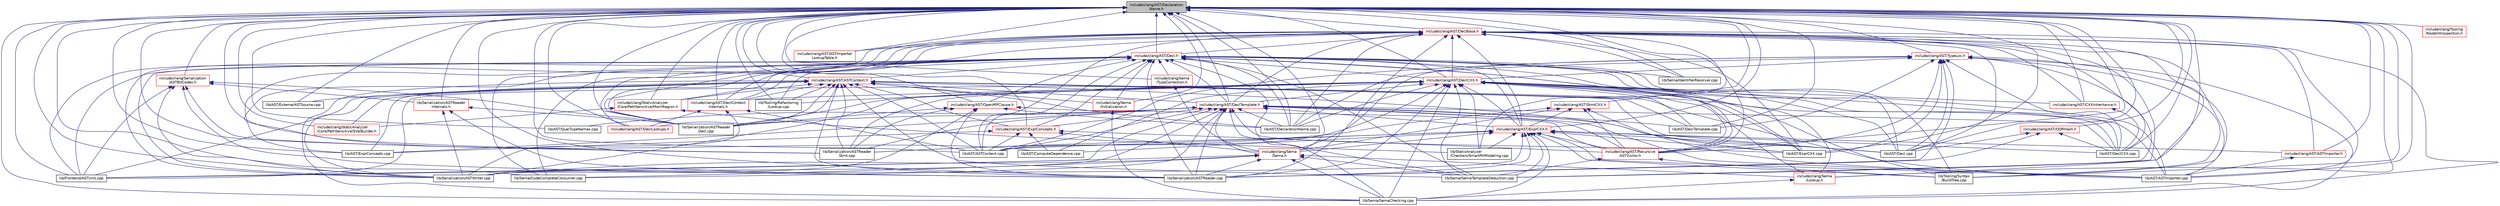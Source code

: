 digraph "include/clang/AST/DeclarationName.h"
{
 // LATEX_PDF_SIZE
  bgcolor="transparent";
  edge [fontname="Helvetica",fontsize="10",labelfontname="Helvetica",labelfontsize="10"];
  node [fontname="Helvetica",fontsize="10",shape=record];
  Node1 [label="include/clang/AST/Declaration\lName.h",height=0.2,width=0.4,color="black", fillcolor="grey75", style="filled", fontcolor="black",tooltip=" "];
  Node1 -> Node2 [dir="back",color="midnightblue",fontsize="10",style="solid",fontname="Helvetica"];
  Node2 [label="include/clang/AST/ASTContext.h",height=0.2,width=0.4,color="red",URL="$ASTContext_8h.html",tooltip=" "];
  Node2 -> Node57 [dir="back",color="midnightblue",fontsize="10",style="solid",fontname="Helvetica"];
  Node57 [label="include/clang/AST/DeclContext\lInternals.h",height=0.2,width=0.4,color="red",URL="$DeclContextInternals_8h.html",tooltip=" "];
  Node57 -> Node58 [dir="back",color="midnightblue",fontsize="10",style="solid",fontname="Helvetica"];
  Node58 [label="include/clang/AST/DeclLookups.h",height=0.2,width=0.4,color="red",URL="$DeclLookups_8h.html",tooltip=" "];
  Node57 -> Node65 [dir="back",color="midnightblue",fontsize="10",style="solid",fontname="Helvetica"];
  Node65 [label="lib/AST/ASTContext.cpp",height=0.2,width=0.4,color="black",URL="$ASTContext_8cpp.html",tooltip=" "];
  Node57 -> Node35 [dir="back",color="midnightblue",fontsize="10",style="solid",fontname="Helvetica"];
  Node35 [label="lib/Serialization/ASTWriter.cpp",height=0.2,width=0.4,color="black",URL="$ASTWriter_8cpp.html",tooltip=" "];
  Node2 -> Node58 [dir="back",color="midnightblue",fontsize="10",style="solid",fontname="Helvetica"];
  Node2 -> Node240 [dir="back",color="midnightblue",fontsize="10",style="solid",fontname="Helvetica"];
  Node240 [label="include/clang/AST/DeclTemplate.h",height=0.2,width=0.4,color="red",URL="$DeclTemplate_8h.html",tooltip=" "];
  Node240 -> Node305 [dir="back",color="midnightblue",fontsize="10",style="solid",fontname="Helvetica"];
  Node305 [label="include/clang/AST/ExprConcepts.h",height=0.2,width=0.4,color="red",URL="$ExprConcepts_8h.html",tooltip=" "];
  Node305 -> Node182 [dir="back",color="midnightblue",fontsize="10",style="solid",fontname="Helvetica"];
  Node182 [label="include/clang/AST/Recursive\lASTVisitor.h",height=0.2,width=0.4,color="red",URL="$RecursiveASTVisitor_8h.html",tooltip=" "];
  Node182 -> Node86 [dir="back",color="midnightblue",fontsize="10",style="solid",fontname="Helvetica"];
  Node86 [label="lib/Sema/SemaTemplateDeduction.cpp",height=0.2,width=0.4,color="black",URL="$SemaTemplateDeduction_8cpp.html",tooltip=" "];
  Node182 -> Node233 [dir="back",color="midnightblue",fontsize="10",style="solid",fontname="Helvetica"];
  Node233 [label="lib/Tooling/Syntax\l/BuildTree.cpp",height=0.2,width=0.4,color="black",URL="$BuildTree_8cpp.html",tooltip=" "];
  Node305 -> Node336 [dir="back",color="midnightblue",fontsize="10",style="solid",fontname="Helvetica"];
  Node336 [label="include/clang/Sema\l/Sema.h",height=0.2,width=0.4,color="red",URL="$Sema_8h.html",tooltip=" "];
  Node336 -> Node356 [dir="back",color="midnightblue",fontsize="10",style="solid",fontname="Helvetica"];
  Node356 [label="include/clang/Sema\l/Lookup.h",height=0.2,width=0.4,color="red",URL="$Sema_2Lookup_8h.html",tooltip=" "];
  Node356 -> Node311 [dir="back",color="midnightblue",fontsize="10",style="solid",fontname="Helvetica"];
  Node311 [label="lib/Sema/SemaChecking.cpp",height=0.2,width=0.4,color="black",URL="$SemaChecking_8cpp.html",tooltip=" "];
  Node336 -> Node382 [dir="back",color="midnightblue",fontsize="10",style="solid",fontname="Helvetica"];
  Node382 [label="lib/Frontend/ASTUnit.cpp",height=0.2,width=0.4,color="black",URL="$ASTUnit_8cpp.html",tooltip=" "];
  Node336 -> Node396 [dir="back",color="midnightblue",fontsize="10",style="solid",fontname="Helvetica"];
  Node396 [label="lib/Sema/CodeCompleteConsumer.cpp",height=0.2,width=0.4,color="black",URL="$CodeCompleteConsumer_8cpp.html",tooltip=" "];
  Node336 -> Node311 [dir="back",color="midnightblue",fontsize="10",style="solid",fontname="Helvetica"];
  Node336 -> Node86 [dir="back",color="midnightblue",fontsize="10",style="solid",fontname="Helvetica"];
  Node336 -> Node243 [dir="back",color="midnightblue",fontsize="10",style="solid",fontname="Helvetica"];
  Node243 [label="lib/Serialization/ASTReader.cpp",height=0.2,width=0.4,color="black",URL="$ASTReader_8cpp.html",tooltip=" "];
  Node336 -> Node35 [dir="back",color="midnightblue",fontsize="10",style="solid",fontname="Helvetica"];
  Node305 -> Node65 [dir="back",color="midnightblue",fontsize="10",style="solid",fontname="Helvetica"];
  Node305 -> Node400 [dir="back",color="midnightblue",fontsize="10",style="solid",fontname="Helvetica"];
  Node400 [label="lib/AST/ComputeDependence.cpp",height=0.2,width=0.4,color="black",URL="$ComputeDependence_8cpp.html",tooltip=" "];
  Node305 -> Node401 [dir="back",color="midnightblue",fontsize="10",style="solid",fontname="Helvetica"];
  Node401 [label="lib/AST/ExprConcepts.cpp",height=0.2,width=0.4,color="black",URL="$ExprConcepts_8cpp.html",tooltip=" "];
  Node240 -> Node403 [dir="back",color="midnightblue",fontsize="10",style="solid",fontname="Helvetica"];
  Node403 [label="include/clang/AST/ExprCXX.h",height=0.2,width=0.4,color="red",URL="$ExprCXX_8h.html",tooltip=" "];
  Node403 -> Node620 [dir="back",color="midnightblue",fontsize="10",style="solid",fontname="Helvetica"];
  Node620 [label="include/clang/AST/ASTImporter.h",height=0.2,width=0.4,color="red",URL="$ASTImporter_8h.html",tooltip=" "];
  Node620 -> Node90 [dir="back",color="midnightblue",fontsize="10",style="solid",fontname="Helvetica"];
  Node90 [label="lib/AST/ASTImporter.cpp",height=0.2,width=0.4,color="black",URL="$ASTImporter_8cpp.html",tooltip=" "];
  Node403 -> Node182 [dir="back",color="midnightblue",fontsize="10",style="solid",fontname="Helvetica"];
  Node403 -> Node336 [dir="back",color="midnightblue",fontsize="10",style="solid",fontname="Helvetica"];
  Node403 -> Node65 [dir="back",color="midnightblue",fontsize="10",style="solid",fontname="Helvetica"];
  Node403 -> Node90 [dir="back",color="midnightblue",fontsize="10",style="solid",fontname="Helvetica"];
  Node403 -> Node400 [dir="back",color="midnightblue",fontsize="10",style="solid",fontname="Helvetica"];
  Node403 -> Node235 [dir="back",color="midnightblue",fontsize="10",style="solid",fontname="Helvetica"];
  Node235 [label="lib/AST/Decl.cpp",height=0.2,width=0.4,color="black",URL="$Decl_8cpp.html",tooltip=" "];
  Node403 -> Node250 [dir="back",color="midnightblue",fontsize="10",style="solid",fontname="Helvetica"];
  Node250 [label="lib/AST/DeclCXX.cpp",height=0.2,width=0.4,color="black",URL="$DeclCXX_8cpp.html",tooltip=" "];
  Node403 -> Node629 [dir="back",color="midnightblue",fontsize="10",style="solid",fontname="Helvetica"];
  Node629 [label="lib/AST/ExprCXX.cpp",height=0.2,width=0.4,color="black",URL="$ExprCXX_8cpp.html",tooltip=" "];
  Node403 -> Node311 [dir="back",color="midnightblue",fontsize="10",style="solid",fontname="Helvetica"];
  Node403 -> Node86 [dir="back",color="midnightblue",fontsize="10",style="solid",fontname="Helvetica"];
  Node403 -> Node243 [dir="back",color="midnightblue",fontsize="10",style="solid",fontname="Helvetica"];
  Node403 -> Node245 [dir="back",color="midnightblue",fontsize="10",style="solid",fontname="Helvetica"];
  Node245 [label="lib/Serialization/ASTReader\lStmt.cpp",height=0.2,width=0.4,color="black",URL="$ASTReaderStmt_8cpp.html",tooltip=" "];
  Node403 -> Node35 [dir="back",color="midnightblue",fontsize="10",style="solid",fontname="Helvetica"];
  Node403 -> Node459 [dir="back",color="midnightblue",fontsize="10",style="solid",fontname="Helvetica"];
  Node459 [label="lib/StaticAnalyzer\l/Checkers/SmartPtrModeling.cpp",height=0.2,width=0.4,color="black",URL="$SmartPtrModeling_8cpp.html",tooltip=" "];
  Node403 -> Node233 [dir="back",color="midnightblue",fontsize="10",style="solid",fontname="Helvetica"];
  Node240 -> Node182 [dir="back",color="midnightblue",fontsize="10",style="solid",fontname="Helvetica"];
  Node240 -> Node336 [dir="back",color="midnightblue",fontsize="10",style="solid",fontname="Helvetica"];
  Node240 -> Node65 [dir="back",color="midnightblue",fontsize="10",style="solid",fontname="Helvetica"];
  Node240 -> Node90 [dir="back",color="midnightblue",fontsize="10",style="solid",fontname="Helvetica"];
  Node240 -> Node235 [dir="back",color="midnightblue",fontsize="10",style="solid",fontname="Helvetica"];
  Node240 -> Node643 [dir="back",color="midnightblue",fontsize="10",style="solid",fontname="Helvetica"];
  Node643 [label="lib/AST/DeclarationName.cpp",height=0.2,width=0.4,color="black",URL="$DeclarationName_8cpp.html",tooltip=" "];
  Node240 -> Node250 [dir="back",color="midnightblue",fontsize="10",style="solid",fontname="Helvetica"];
  Node240 -> Node644 [dir="back",color="midnightblue",fontsize="10",style="solid",fontname="Helvetica"];
  Node644 [label="lib/AST/DeclTemplate.cpp",height=0.2,width=0.4,color="black",URL="$DeclTemplate_8cpp.html",tooltip=" "];
  Node240 -> Node401 [dir="back",color="midnightblue",fontsize="10",style="solid",fontname="Helvetica"];
  Node240 -> Node629 [dir="back",color="midnightblue",fontsize="10",style="solid",fontname="Helvetica"];
  Node240 -> Node104 [dir="back",color="midnightblue",fontsize="10",style="solid",fontname="Helvetica"];
  Node104 [label="lib/AST/QualTypeNames.cpp",height=0.2,width=0.4,color="black",URL="$QualTypeNames_8cpp.html",tooltip=" "];
  Node240 -> Node382 [dir="back",color="midnightblue",fontsize="10",style="solid",fontname="Helvetica"];
  Node240 -> Node396 [dir="back",color="midnightblue",fontsize="10",style="solid",fontname="Helvetica"];
  Node240 -> Node86 [dir="back",color="midnightblue",fontsize="10",style="solid",fontname="Helvetica"];
  Node240 -> Node243 [dir="back",color="midnightblue",fontsize="10",style="solid",fontname="Helvetica"];
  Node240 -> Node95 [dir="back",color="midnightblue",fontsize="10",style="solid",fontname="Helvetica"];
  Node95 [label="lib/Serialization/ASTReader\lDecl.cpp",height=0.2,width=0.4,color="black",URL="$ASTReaderDecl_8cpp.html",tooltip=" "];
  Node240 -> Node245 [dir="back",color="midnightblue",fontsize="10",style="solid",fontname="Helvetica"];
  Node240 -> Node35 [dir="back",color="midnightblue",fontsize="10",style="solid",fontname="Helvetica"];
  Node2 -> Node305 [dir="back",color="midnightblue",fontsize="10",style="solid",fontname="Helvetica"];
  Node2 -> Node637 [dir="back",color="midnightblue",fontsize="10",style="solid",fontname="Helvetica"];
  Node637 [label="include/clang/Sema\l/Initialization.h",height=0.2,width=0.4,color="red",URL="$Initialization_8h.html",tooltip=" "];
  Node637 -> Node311 [dir="back",color="midnightblue",fontsize="10",style="solid",fontname="Helvetica"];
  Node2 -> Node603 [dir="back",color="midnightblue",fontsize="10",style="solid",fontname="Helvetica"];
  Node603 [label="include/clang/StaticAnalyzer\l/Core/PathSensitive/MemRegion.h",height=0.2,width=0.4,color="red",URL="$MemRegion_8h.html",tooltip=" "];
  Node603 -> Node605 [dir="back",color="midnightblue",fontsize="10",style="solid",fontname="Helvetica"];
  Node605 [label="include/clang/StaticAnalyzer\l/Core/PathSensitive/SValBuilder.h",height=0.2,width=0.4,color="red",URL="$SValBuilder_8h.html",tooltip=" "];
  Node603 -> Node459 [dir="back",color="midnightblue",fontsize="10",style="solid",fontname="Helvetica"];
  Node2 -> Node605 [dir="back",color="midnightblue",fontsize="10",style="solid",fontname="Helvetica"];
  Node2 -> Node65 [dir="back",color="midnightblue",fontsize="10",style="solid",fontname="Helvetica"];
  Node2 -> Node90 [dir="back",color="midnightblue",fontsize="10",style="solid",fontname="Helvetica"];
  Node2 -> Node235 [dir="back",color="midnightblue",fontsize="10",style="solid",fontname="Helvetica"];
  Node2 -> Node643 [dir="back",color="midnightblue",fontsize="10",style="solid",fontname="Helvetica"];
  Node2 -> Node250 [dir="back",color="midnightblue",fontsize="10",style="solid",fontname="Helvetica"];
  Node2 -> Node644 [dir="back",color="midnightblue",fontsize="10",style="solid",fontname="Helvetica"];
  Node2 -> Node401 [dir="back",color="midnightblue",fontsize="10",style="solid",fontname="Helvetica"];
  Node2 -> Node629 [dir="back",color="midnightblue",fontsize="10",style="solid",fontname="Helvetica"];
  Node2 -> Node714 [dir="back",color="midnightblue",fontsize="10",style="solid",fontname="Helvetica"];
  Node714 [label="lib/AST/ExternalASTSource.cpp",height=0.2,width=0.4,color="black",URL="$ExternalASTSource_8cpp.html",tooltip=" "];
  Node2 -> Node382 [dir="back",color="midnightblue",fontsize="10",style="solid",fontname="Helvetica"];
  Node2 -> Node311 [dir="back",color="midnightblue",fontsize="10",style="solid",fontname="Helvetica"];
  Node2 -> Node86 [dir="back",color="midnightblue",fontsize="10",style="solid",fontname="Helvetica"];
  Node2 -> Node243 [dir="back",color="midnightblue",fontsize="10",style="solid",fontname="Helvetica"];
  Node2 -> Node95 [dir="back",color="midnightblue",fontsize="10",style="solid",fontname="Helvetica"];
  Node2 -> Node245 [dir="back",color="midnightblue",fontsize="10",style="solid",fontname="Helvetica"];
  Node2 -> Node35 [dir="back",color="midnightblue",fontsize="10",style="solid",fontname="Helvetica"];
  Node2 -> Node738 [dir="back",color="midnightblue",fontsize="10",style="solid",fontname="Helvetica"];
  Node738 [label="lib/Tooling/Refactoring\l/Lookup.cpp",height=0.2,width=0.4,color="black",URL="$Lookup_8cpp.html",tooltip=" "];
  Node1 -> Node620 [dir="back",color="midnightblue",fontsize="10",style="solid",fontname="Helvetica"];
  Node1 -> Node739 [dir="back",color="midnightblue",fontsize="10",style="solid",fontname="Helvetica"];
  Node739 [label="include/clang/AST/ASTImporter\lLookupTable.h",height=0.2,width=0.4,color="red",URL="$ASTImporterLookupTable_8h.html",tooltip=" "];
  Node1 -> Node742 [dir="back",color="midnightblue",fontsize="10",style="solid",fontname="Helvetica"];
  Node742 [label="include/clang/AST/CXXInheritance.h",height=0.2,width=0.4,color="red",URL="$CXXInheritance_8h.html",tooltip=" "];
  Node742 -> Node250 [dir="back",color="midnightblue",fontsize="10",style="solid",fontname="Helvetica"];
  Node1 -> Node743 [dir="back",color="midnightblue",fontsize="10",style="solid",fontname="Helvetica"];
  Node743 [label="include/clang/AST/Decl.h",height=0.2,width=0.4,color="red",URL="$Decl_8h.html",tooltip=" "];
  Node743 -> Node2 [dir="back",color="midnightblue",fontsize="10",style="solid",fontname="Helvetica"];
  Node743 -> Node57 [dir="back",color="midnightblue",fontsize="10",style="solid",fontname="Helvetica"];
  Node743 -> Node764 [dir="back",color="midnightblue",fontsize="10",style="solid",fontname="Helvetica"];
  Node764 [label="include/clang/AST/DeclCXX.h",height=0.2,width=0.4,color="red",URL="$DeclCXX_8h.html",tooltip=" "];
  Node764 -> Node742 [dir="back",color="midnightblue",fontsize="10",style="solid",fontname="Helvetica"];
  Node764 -> Node57 [dir="back",color="midnightblue",fontsize="10",style="solid",fontname="Helvetica"];
  Node764 -> Node240 [dir="back",color="midnightblue",fontsize="10",style="solid",fontname="Helvetica"];
  Node764 -> Node403 [dir="back",color="midnightblue",fontsize="10",style="solid",fontname="Helvetica"];
  Node764 -> Node182 [dir="back",color="midnightblue",fontsize="10",style="solid",fontname="Helvetica"];
  Node764 -> Node356 [dir="back",color="midnightblue",fontsize="10",style="solid",fontname="Helvetica"];
  Node764 -> Node65 [dir="back",color="midnightblue",fontsize="10",style="solid",fontname="Helvetica"];
  Node764 -> Node90 [dir="back",color="midnightblue",fontsize="10",style="solid",fontname="Helvetica"];
  Node764 -> Node400 [dir="back",color="midnightblue",fontsize="10",style="solid",fontname="Helvetica"];
  Node764 -> Node235 [dir="back",color="midnightblue",fontsize="10",style="solid",fontname="Helvetica"];
  Node764 -> Node643 [dir="back",color="midnightblue",fontsize="10",style="solid",fontname="Helvetica"];
  Node764 -> Node250 [dir="back",color="midnightblue",fontsize="10",style="solid",fontname="Helvetica"];
  Node764 -> Node644 [dir="back",color="midnightblue",fontsize="10",style="solid",fontname="Helvetica"];
  Node764 -> Node629 [dir="back",color="midnightblue",fontsize="10",style="solid",fontname="Helvetica"];
  Node764 -> Node382 [dir="back",color="midnightblue",fontsize="10",style="solid",fontname="Helvetica"];
  Node764 -> Node311 [dir="back",color="midnightblue",fontsize="10",style="solid",fontname="Helvetica"];
  Node764 -> Node86 [dir="back",color="midnightblue",fontsize="10",style="solid",fontname="Helvetica"];
  Node764 -> Node243 [dir="back",color="midnightblue",fontsize="10",style="solid",fontname="Helvetica"];
  Node764 -> Node95 [dir="back",color="midnightblue",fontsize="10",style="solid",fontname="Helvetica"];
  Node764 -> Node245 [dir="back",color="midnightblue",fontsize="10",style="solid",fontname="Helvetica"];
  Node764 -> Node35 [dir="back",color="midnightblue",fontsize="10",style="solid",fontname="Helvetica"];
  Node764 -> Node459 [dir="back",color="midnightblue",fontsize="10",style="solid",fontname="Helvetica"];
  Node764 -> Node738 [dir="back",color="midnightblue",fontsize="10",style="solid",fontname="Helvetica"];
  Node764 -> Node233 [dir="back",color="midnightblue",fontsize="10",style="solid",fontname="Helvetica"];
  Node743 -> Node240 [dir="back",color="midnightblue",fontsize="10",style="solid",fontname="Helvetica"];
  Node743 -> Node305 [dir="back",color="midnightblue",fontsize="10",style="solid",fontname="Helvetica"];
  Node743 -> Node403 [dir="back",color="midnightblue",fontsize="10",style="solid",fontname="Helvetica"];
  Node743 -> Node821 [dir="back",color="midnightblue",fontsize="10",style="solid",fontname="Helvetica"];
  Node821 [label="include/clang/AST/OpenMPClause.h",height=0.2,width=0.4,color="red",URL="$OpenMPClause_8h.html",tooltip=" "];
  Node821 -> Node182 [dir="back",color="midnightblue",fontsize="10",style="solid",fontname="Helvetica"];
  Node821 -> Node643 [dir="back",color="midnightblue",fontsize="10",style="solid",fontname="Helvetica"];
  Node821 -> Node243 [dir="back",color="midnightblue",fontsize="10",style="solid",fontname="Helvetica"];
  Node821 -> Node95 [dir="back",color="midnightblue",fontsize="10",style="solid",fontname="Helvetica"];
  Node821 -> Node245 [dir="back",color="midnightblue",fontsize="10",style="solid",fontname="Helvetica"];
  Node821 -> Node35 [dir="back",color="midnightblue",fontsize="10",style="solid",fontname="Helvetica"];
  Node743 -> Node182 [dir="back",color="midnightblue",fontsize="10",style="solid",fontname="Helvetica"];
  Node743 -> Node637 [dir="back",color="midnightblue",fontsize="10",style="solid",fontname="Helvetica"];
  Node743 -> Node356 [dir="back",color="midnightblue",fontsize="10",style="solid",fontname="Helvetica"];
  Node743 -> Node783 [dir="back",color="midnightblue",fontsize="10",style="solid",fontname="Helvetica"];
  Node783 [label="include/clang/Sema\l/TypoCorrection.h",height=0.2,width=0.4,color="red",URL="$TypoCorrection_8h.html",tooltip=" "];
  Node783 -> Node336 [dir="back",color="midnightblue",fontsize="10",style="solid",fontname="Helvetica"];
  Node743 -> Node603 [dir="back",color="midnightblue",fontsize="10",style="solid",fontname="Helvetica"];
  Node743 -> Node65 [dir="back",color="midnightblue",fontsize="10",style="solid",fontname="Helvetica"];
  Node743 -> Node90 [dir="back",color="midnightblue",fontsize="10",style="solid",fontname="Helvetica"];
  Node743 -> Node235 [dir="back",color="midnightblue",fontsize="10",style="solid",fontname="Helvetica"];
  Node743 -> Node643 [dir="back",color="midnightblue",fontsize="10",style="solid",fontname="Helvetica"];
  Node743 -> Node401 [dir="back",color="midnightblue",fontsize="10",style="solid",fontname="Helvetica"];
  Node743 -> Node629 [dir="back",color="midnightblue",fontsize="10",style="solid",fontname="Helvetica"];
  Node743 -> Node382 [dir="back",color="midnightblue",fontsize="10",style="solid",fontname="Helvetica"];
  Node743 -> Node396 [dir="back",color="midnightblue",fontsize="10",style="solid",fontname="Helvetica"];
  Node743 -> Node842 [dir="back",color="midnightblue",fontsize="10",style="solid",fontname="Helvetica"];
  Node842 [label="lib/Sema/IdentifierResolver.cpp",height=0.2,width=0.4,color="black",URL="$IdentifierResolver_8cpp.html",tooltip=" "];
  Node743 -> Node311 [dir="back",color="midnightblue",fontsize="10",style="solid",fontname="Helvetica"];
  Node743 -> Node86 [dir="back",color="midnightblue",fontsize="10",style="solid",fontname="Helvetica"];
  Node743 -> Node243 [dir="back",color="midnightblue",fontsize="10",style="solid",fontname="Helvetica"];
  Node743 -> Node95 [dir="back",color="midnightblue",fontsize="10",style="solid",fontname="Helvetica"];
  Node743 -> Node245 [dir="back",color="midnightblue",fontsize="10",style="solid",fontname="Helvetica"];
  Node743 -> Node35 [dir="back",color="midnightblue",fontsize="10",style="solid",fontname="Helvetica"];
  Node743 -> Node738 [dir="back",color="midnightblue",fontsize="10",style="solid",fontname="Helvetica"];
  Node743 -> Node233 [dir="back",color="midnightblue",fontsize="10",style="solid",fontname="Helvetica"];
  Node1 -> Node861 [dir="back",color="midnightblue",fontsize="10",style="solid",fontname="Helvetica"];
  Node861 [label="include/clang/AST/DeclBase.h",height=0.2,width=0.4,color="red",URL="$DeclBase_8h.html",tooltip=" "];
  Node861 -> Node620 [dir="back",color="midnightblue",fontsize="10",style="solid",fontname="Helvetica"];
  Node861 -> Node739 [dir="back",color="midnightblue",fontsize="10",style="solid",fontname="Helvetica"];
  Node861 -> Node742 [dir="back",color="midnightblue",fontsize="10",style="solid",fontname="Helvetica"];
  Node861 -> Node743 [dir="back",color="midnightblue",fontsize="10",style="solid",fontname="Helvetica"];
  Node861 -> Node57 [dir="back",color="midnightblue",fontsize="10",style="solid",fontname="Helvetica"];
  Node861 -> Node764 [dir="back",color="midnightblue",fontsize="10",style="solid",fontname="Helvetica"];
  Node861 -> Node58 [dir="back",color="midnightblue",fontsize="10",style="solid",fontname="Helvetica"];
  Node861 -> Node240 [dir="back",color="midnightblue",fontsize="10",style="solid",fontname="Helvetica"];
  Node861 -> Node403 [dir="back",color="midnightblue",fontsize="10",style="solid",fontname="Helvetica"];
  Node861 -> Node182 [dir="back",color="midnightblue",fontsize="10",style="solid",fontname="Helvetica"];
  Node861 -> Node356 [dir="back",color="midnightblue",fontsize="10",style="solid",fontname="Helvetica"];
  Node861 -> Node65 [dir="back",color="midnightblue",fontsize="10",style="solid",fontname="Helvetica"];
  Node861 -> Node90 [dir="back",color="midnightblue",fontsize="10",style="solid",fontname="Helvetica"];
  Node861 -> Node235 [dir="back",color="midnightblue",fontsize="10",style="solid",fontname="Helvetica"];
  Node861 -> Node643 [dir="back",color="midnightblue",fontsize="10",style="solid",fontname="Helvetica"];
  Node861 -> Node250 [dir="back",color="midnightblue",fontsize="10",style="solid",fontname="Helvetica"];
  Node861 -> Node629 [dir="back",color="midnightblue",fontsize="10",style="solid",fontname="Helvetica"];
  Node861 -> Node382 [dir="back",color="midnightblue",fontsize="10",style="solid",fontname="Helvetica"];
  Node861 -> Node396 [dir="back",color="midnightblue",fontsize="10",style="solid",fontname="Helvetica"];
  Node861 -> Node842 [dir="back",color="midnightblue",fontsize="10",style="solid",fontname="Helvetica"];
  Node861 -> Node311 [dir="back",color="midnightblue",fontsize="10",style="solid",fontname="Helvetica"];
  Node861 -> Node86 [dir="back",color="midnightblue",fontsize="10",style="solid",fontname="Helvetica"];
  Node861 -> Node243 [dir="back",color="midnightblue",fontsize="10",style="solid",fontname="Helvetica"];
  Node861 -> Node95 [dir="back",color="midnightblue",fontsize="10",style="solid",fontname="Helvetica"];
  Node861 -> Node35 [dir="back",color="midnightblue",fontsize="10",style="solid",fontname="Helvetica"];
  Node861 -> Node233 [dir="back",color="midnightblue",fontsize="10",style="solid",fontname="Helvetica"];
  Node1 -> Node57 [dir="back",color="midnightblue",fontsize="10",style="solid",fontname="Helvetica"];
  Node1 -> Node764 [dir="back",color="midnightblue",fontsize="10",style="solid",fontname="Helvetica"];
  Node1 -> Node58 [dir="back",color="midnightblue",fontsize="10",style="solid",fontname="Helvetica"];
  Node1 -> Node240 [dir="back",color="midnightblue",fontsize="10",style="solid",fontname="Helvetica"];
  Node1 -> Node305 [dir="back",color="midnightblue",fontsize="10",style="solid",fontname="Helvetica"];
  Node1 -> Node403 [dir="back",color="midnightblue",fontsize="10",style="solid",fontname="Helvetica"];
  Node1 -> Node869 [dir="back",color="midnightblue",fontsize="10",style="solid",fontname="Helvetica"];
  Node869 [label="include/clang/AST/ODRHash.h",height=0.2,width=0.4,color="red",URL="$ODRHash_8h.html",tooltip=" "];
  Node869 -> Node235 [dir="back",color="midnightblue",fontsize="10",style="solid",fontname="Helvetica"];
  Node869 -> Node250 [dir="back",color="midnightblue",fontsize="10",style="solid",fontname="Helvetica"];
  Node869 -> Node243 [dir="back",color="midnightblue",fontsize="10",style="solid",fontname="Helvetica"];
  Node1 -> Node821 [dir="back",color="midnightblue",fontsize="10",style="solid",fontname="Helvetica"];
  Node1 -> Node182 [dir="back",color="midnightblue",fontsize="10",style="solid",fontname="Helvetica"];
  Node1 -> Node822 [dir="back",color="midnightblue",fontsize="10",style="solid",fontname="Helvetica"];
  Node822 [label="include/clang/AST/StmtCXX.h",height=0.2,width=0.4,color="red",URL="$StmtCXX_8h.html",tooltip=" "];
  Node822 -> Node403 [dir="back",color="midnightblue",fontsize="10",style="solid",fontname="Helvetica"];
  Node822 -> Node182 [dir="back",color="midnightblue",fontsize="10",style="solid",fontname="Helvetica"];
  Node822 -> Node336 [dir="back",color="midnightblue",fontsize="10",style="solid",fontname="Helvetica"];
  Node822 -> Node90 [dir="back",color="midnightblue",fontsize="10",style="solid",fontname="Helvetica"];
  Node822 -> Node245 [dir="back",color="midnightblue",fontsize="10",style="solid",fontname="Helvetica"];
  Node1 -> Node870 [dir="back",color="midnightblue",fontsize="10",style="solid",fontname="Helvetica"];
  Node870 [label="include/clang/AST/TypeLoc.h",height=0.2,width=0.4,color="red",URL="$TypeLoc_8h.html",tooltip=" "];
  Node870 -> Node764 [dir="back",color="midnightblue",fontsize="10",style="solid",fontname="Helvetica"];
  Node870 -> Node182 [dir="back",color="midnightblue",fontsize="10",style="solid",fontname="Helvetica"];
  Node870 -> Node336 [dir="back",color="midnightblue",fontsize="10",style="solid",fontname="Helvetica"];
  Node870 -> Node65 [dir="back",color="midnightblue",fontsize="10",style="solid",fontname="Helvetica"];
  Node870 -> Node90 [dir="back",color="midnightblue",fontsize="10",style="solid",fontname="Helvetica"];
  Node870 -> Node235 [dir="back",color="midnightblue",fontsize="10",style="solid",fontname="Helvetica"];
  Node870 -> Node643 [dir="back",color="midnightblue",fontsize="10",style="solid",fontname="Helvetica"];
  Node870 -> Node250 [dir="back",color="midnightblue",fontsize="10",style="solid",fontname="Helvetica"];
  Node870 -> Node644 [dir="back",color="midnightblue",fontsize="10",style="solid",fontname="Helvetica"];
  Node870 -> Node629 [dir="back",color="midnightblue",fontsize="10",style="solid",fontname="Helvetica"];
  Node870 -> Node311 [dir="back",color="midnightblue",fontsize="10",style="solid",fontname="Helvetica"];
  Node870 -> Node86 [dir="back",color="midnightblue",fontsize="10",style="solid",fontname="Helvetica"];
  Node870 -> Node243 [dir="back",color="midnightblue",fontsize="10",style="solid",fontname="Helvetica"];
  Node870 -> Node233 [dir="back",color="midnightblue",fontsize="10",style="solid",fontname="Helvetica"];
  Node1 -> Node637 [dir="back",color="midnightblue",fontsize="10",style="solid",fontname="Helvetica"];
  Node1 -> Node356 [dir="back",color="midnightblue",fontsize="10",style="solid",fontname="Helvetica"];
  Node1 -> Node336 [dir="back",color="midnightblue",fontsize="10",style="solid",fontname="Helvetica"];
  Node1 -> Node783 [dir="back",color="midnightblue",fontsize="10",style="solid",fontname="Helvetica"];
  Node1 -> Node872 [dir="back",color="midnightblue",fontsize="10",style="solid",fontname="Helvetica"];
  Node872 [label="include/clang/Serialization\l/ASTBitCodes.h",height=0.2,width=0.4,color="red",URL="$ASTBitCodes_8h.html",tooltip=" "];
  Node872 -> Node382 [dir="back",color="midnightblue",fontsize="10",style="solid",fontname="Helvetica"];
  Node872 -> Node881 [dir="back",color="midnightblue",fontsize="10",style="solid",fontname="Helvetica"];
  Node881 [label="lib/Serialization/ASTReader\lInternals.h",height=0.2,width=0.4,color="red",URL="$ASTReaderInternals_8h.html",tooltip=" "];
  Node881 -> Node243 [dir="back",color="midnightblue",fontsize="10",style="solid",fontname="Helvetica"];
  Node881 -> Node95 [dir="back",color="midnightblue",fontsize="10",style="solid",fontname="Helvetica"];
  Node881 -> Node35 [dir="back",color="midnightblue",fontsize="10",style="solid",fontname="Helvetica"];
  Node872 -> Node243 [dir="back",color="midnightblue",fontsize="10",style="solid",fontname="Helvetica"];
  Node872 -> Node95 [dir="back",color="midnightblue",fontsize="10",style="solid",fontname="Helvetica"];
  Node872 -> Node245 [dir="back",color="midnightblue",fontsize="10",style="solid",fontname="Helvetica"];
  Node872 -> Node35 [dir="back",color="midnightblue",fontsize="10",style="solid",fontname="Helvetica"];
  Node1 -> Node603 [dir="back",color="midnightblue",fontsize="10",style="solid",fontname="Helvetica"];
  Node1 -> Node605 [dir="back",color="midnightblue",fontsize="10",style="solid",fontname="Helvetica"];
  Node1 -> Node768 [dir="back",color="midnightblue",fontsize="10",style="solid",fontname="Helvetica"];
  Node768 [label="include/clang/Tooling\l/NodeIntrospection.h",height=0.2,width=0.4,color="red",URL="$NodeIntrospection_8h.html",tooltip=" "];
  Node1 -> Node65 [dir="back",color="midnightblue",fontsize="10",style="solid",fontname="Helvetica"];
  Node1 -> Node90 [dir="back",color="midnightblue",fontsize="10",style="solid",fontname="Helvetica"];
  Node1 -> Node400 [dir="back",color="midnightblue",fontsize="10",style="solid",fontname="Helvetica"];
  Node1 -> Node235 [dir="back",color="midnightblue",fontsize="10",style="solid",fontname="Helvetica"];
  Node1 -> Node643 [dir="back",color="midnightblue",fontsize="10",style="solid",fontname="Helvetica"];
  Node1 -> Node250 [dir="back",color="midnightblue",fontsize="10",style="solid",fontname="Helvetica"];
  Node1 -> Node644 [dir="back",color="midnightblue",fontsize="10",style="solid",fontname="Helvetica"];
  Node1 -> Node401 [dir="back",color="midnightblue",fontsize="10",style="solid",fontname="Helvetica"];
  Node1 -> Node629 [dir="back",color="midnightblue",fontsize="10",style="solid",fontname="Helvetica"];
  Node1 -> Node714 [dir="back",color="midnightblue",fontsize="10",style="solid",fontname="Helvetica"];
  Node1 -> Node104 [dir="back",color="midnightblue",fontsize="10",style="solid",fontname="Helvetica"];
  Node1 -> Node382 [dir="back",color="midnightblue",fontsize="10",style="solid",fontname="Helvetica"];
  Node1 -> Node396 [dir="back",color="midnightblue",fontsize="10",style="solid",fontname="Helvetica"];
  Node1 -> Node842 [dir="back",color="midnightblue",fontsize="10",style="solid",fontname="Helvetica"];
  Node1 -> Node311 [dir="back",color="midnightblue",fontsize="10",style="solid",fontname="Helvetica"];
  Node1 -> Node86 [dir="back",color="midnightblue",fontsize="10",style="solid",fontname="Helvetica"];
  Node1 -> Node881 [dir="back",color="midnightblue",fontsize="10",style="solid",fontname="Helvetica"];
  Node1 -> Node243 [dir="back",color="midnightblue",fontsize="10",style="solid",fontname="Helvetica"];
  Node1 -> Node95 [dir="back",color="midnightblue",fontsize="10",style="solid",fontname="Helvetica"];
  Node1 -> Node245 [dir="back",color="midnightblue",fontsize="10",style="solid",fontname="Helvetica"];
  Node1 -> Node35 [dir="back",color="midnightblue",fontsize="10",style="solid",fontname="Helvetica"];
  Node1 -> Node459 [dir="back",color="midnightblue",fontsize="10",style="solid",fontname="Helvetica"];
  Node1 -> Node738 [dir="back",color="midnightblue",fontsize="10",style="solid",fontname="Helvetica"];
  Node1 -> Node233 [dir="back",color="midnightblue",fontsize="10",style="solid",fontname="Helvetica"];
}
